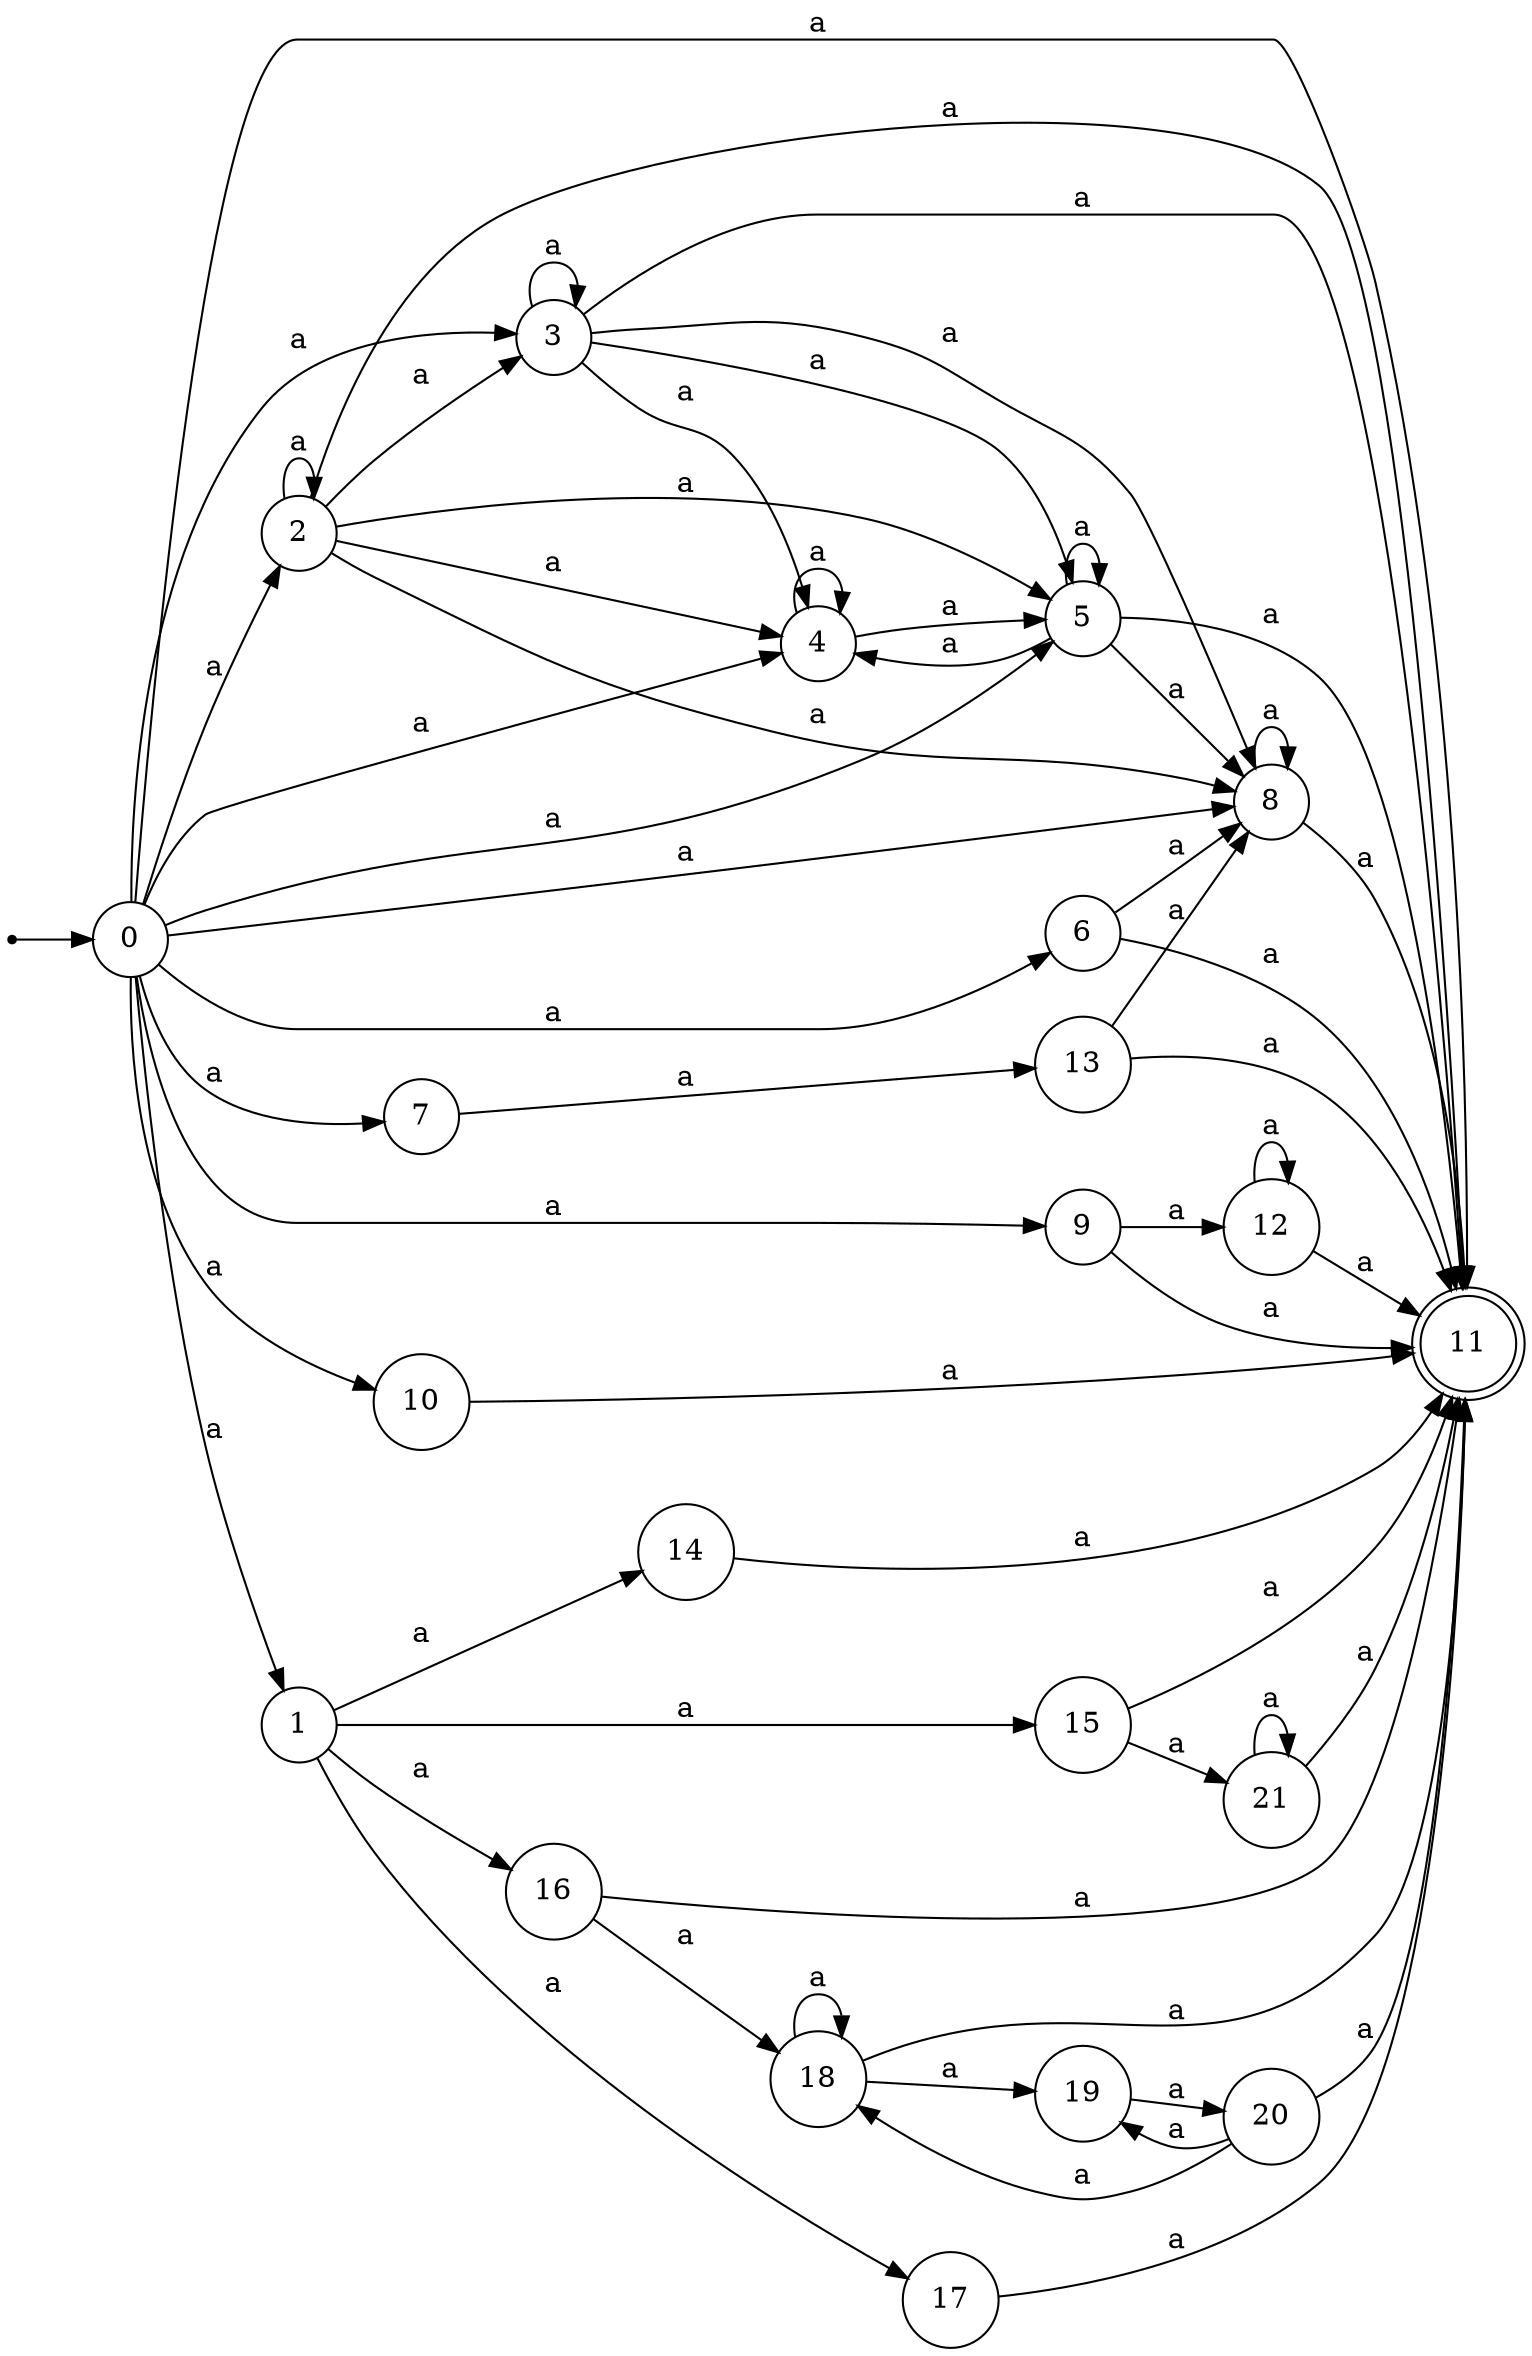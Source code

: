 digraph finite_state_machine {
rankdir=LR;
size="20,20";
node [shape = point]; "dummy0"
node [shape = circle]; "0";
"dummy0" -> "0";
node [shape = circle]; "1";
node [shape = circle]; "2";
node [shape = circle]; "3";
node [shape = circle]; "4";
node [shape = circle]; "5";
node [shape = circle]; "6";
node [shape = circle]; "7";
node [shape = circle]; "8";
node [shape = circle]; "9";
node [shape = circle]; "10";
node [shape = doublecircle]; "11";node [shape = circle]; "12";
node [shape = circle]; "13";
node [shape = circle]; "14";
node [shape = circle]; "15";
node [shape = circle]; "16";
node [shape = circle]; "17";
node [shape = circle]; "18";
node [shape = circle]; "19";
node [shape = circle]; "20";
node [shape = circle]; "21";
"0" -> "1" [label = "a"];
 "0" -> "2" [label = "a"];
 "0" -> "3" [label = "a"];
 "0" -> "4" [label = "a"];
 "0" -> "5" [label = "a"];
 "0" -> "6" [label = "a"];
 "0" -> "7" [label = "a"];
 "0" -> "8" [label = "a"];
 "0" -> "9" [label = "a"];
 "0" -> "10" [label = "a"];
 "0" -> "11" [label = "a"];
 "10" -> "11" [label = "a"];
 "9" -> "11" [label = "a"];
 "9" -> "12" [label = "a"];
 "12" -> "11" [label = "a"];
 "12" -> "12" [label = "a"];
 "8" -> "8" [label = "a"];
 "8" -> "11" [label = "a"];
 "7" -> "13" [label = "a"];
 "13" -> "8" [label = "a"];
 "13" -> "11" [label = "a"];
 "6" -> "8" [label = "a"];
 "6" -> "11" [label = "a"];
 "5" -> "8" [label = "a"];
 "5" -> "11" [label = "a"];
 "5" -> "4" [label = "a"];
 "5" -> "5" [label = "a"];
 "4" -> "4" [label = "a"];
 "4" -> "5" [label = "a"];
 "3" -> "3" [label = "a"];
 "3" -> "4" [label = "a"];
 "3" -> "5" [label = "a"];
 "3" -> "8" [label = "a"];
 "3" -> "11" [label = "a"];
 "2" -> "2" [label = "a"];
 "2" -> "3" [label = "a"];
 "2" -> "4" [label = "a"];
 "2" -> "5" [label = "a"];
 "2" -> "8" [label = "a"];
 "2" -> "11" [label = "a"];
 "1" -> "16" [label = "a"];
 "1" -> "17" [label = "a"];
 "1" -> "14" [label = "a"];
 "1" -> "15" [label = "a"];
 "17" -> "11" [label = "a"];
 "16" -> "18" [label = "a"];
 "16" -> "11" [label = "a"];
 "18" -> "11" [label = "a"];
 "18" -> "18" [label = "a"];
 "18" -> "19" [label = "a"];
 "19" -> "20" [label = "a"];
 "20" -> "11" [label = "a"];
 "20" -> "18" [label = "a"];
 "20" -> "19" [label = "a"];
 "15" -> "11" [label = "a"];
 "15" -> "21" [label = "a"];
 "21" -> "11" [label = "a"];
 "21" -> "21" [label = "a"];
 "14" -> "11" [label = "a"];
 }
